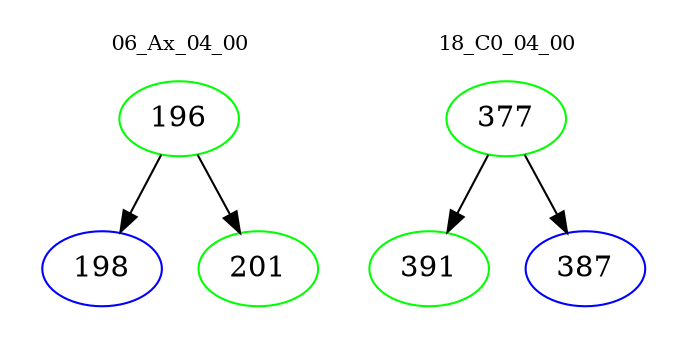 digraph{
subgraph cluster_0 {
color = white
label = "06_Ax_04_00";
fontsize=10;
T0_196 [label="196", color="green"]
T0_196 -> T0_198 [color="black"]
T0_198 [label="198", color="blue"]
T0_196 -> T0_201 [color="black"]
T0_201 [label="201", color="green"]
}
subgraph cluster_1 {
color = white
label = "18_C0_04_00";
fontsize=10;
T1_377 [label="377", color="green"]
T1_377 -> T1_391 [color="black"]
T1_391 [label="391", color="green"]
T1_377 -> T1_387 [color="black"]
T1_387 [label="387", color="blue"]
}
}
